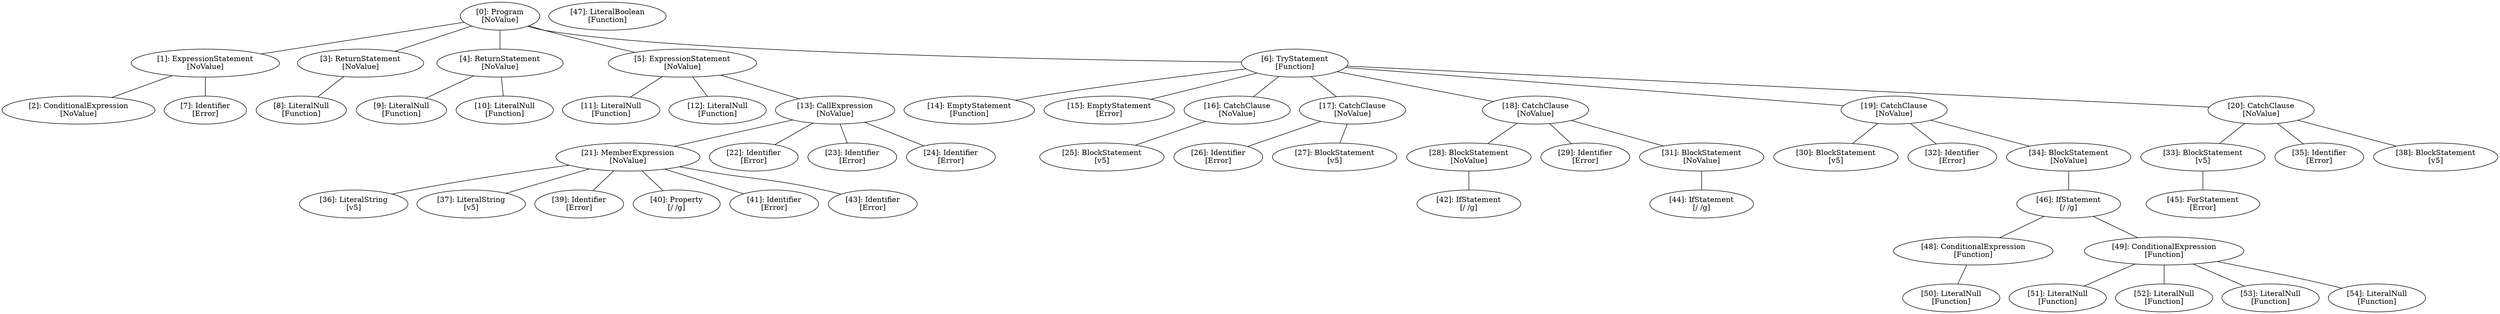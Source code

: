 // Result
graph {
	0 [label="[0]: Program
[NoValue]"]
	1 [label="[1]: ExpressionStatement
[NoValue]"]
	2 [label="[2]: ConditionalExpression
[NoValue]"]
	3 [label="[3]: ReturnStatement
[NoValue]"]
	4 [label="[4]: ReturnStatement
[NoValue]"]
	5 [label="[5]: ExpressionStatement
[NoValue]"]
	6 [label="[6]: TryStatement
[Function]"]
	7 [label="[7]: Identifier
[Error]"]
	8 [label="[8]: LiteralNull
[Function]"]
	9 [label="[9]: LiteralNull
[Function]"]
	10 [label="[10]: LiteralNull
[Function]"]
	11 [label="[11]: LiteralNull
[Function]"]
	12 [label="[12]: LiteralNull
[Function]"]
	13 [label="[13]: CallExpression
[NoValue]"]
	14 [label="[14]: EmptyStatement
[Function]"]
	15 [label="[15]: EmptyStatement
[Error]"]
	16 [label="[16]: CatchClause
[NoValue]"]
	17 [label="[17]: CatchClause
[NoValue]"]
	18 [label="[18]: CatchClause
[NoValue]"]
	19 [label="[19]: CatchClause
[NoValue]"]
	20 [label="[20]: CatchClause
[NoValue]"]
	21 [label="[21]: MemberExpression
[NoValue]"]
	22 [label="[22]: Identifier
[Error]"]
	23 [label="[23]: Identifier
[Error]"]
	24 [label="[24]: Identifier
[Error]"]
	25 [label="[25]: BlockStatement
[v5]"]
	26 [label="[26]: Identifier
[Error]"]
	27 [label="[27]: BlockStatement
[v5]"]
	28 [label="[28]: BlockStatement
[NoValue]"]
	29 [label="[29]: Identifier
[Error]"]
	30 [label="[30]: BlockStatement
[v5]"]
	31 [label="[31]: BlockStatement
[NoValue]"]
	32 [label="[32]: Identifier
[Error]"]
	33 [label="[33]: BlockStatement
[v5]"]
	34 [label="[34]: BlockStatement
[NoValue]"]
	35 [label="[35]: Identifier
[Error]"]
	36 [label="[36]: LiteralString
[v5]"]
	37 [label="[37]: LiteralString
[v5]"]
	38 [label="[38]: BlockStatement
[v5]"]
	39 [label="[39]: Identifier
[Error]"]
	40 [label="[40]: Property
[/ /g]"]
	41 [label="[41]: Identifier
[Error]"]
	42 [label="[42]: IfStatement
[/ /g]"]
	43 [label="[43]: Identifier
[Error]"]
	44 [label="[44]: IfStatement
[/ /g]"]
	45 [label="[45]: ForStatement
[Error]"]
	46 [label="[46]: IfStatement
[/ /g]"]
	47 [label="[47]: LiteralBoolean
[Function]"]
	48 [label="[48]: ConditionalExpression
[Function]"]
	49 [label="[49]: ConditionalExpression
[Function]"]
	50 [label="[50]: LiteralNull
[Function]"]
	51 [label="[51]: LiteralNull
[Function]"]
	52 [label="[52]: LiteralNull
[Function]"]
	53 [label="[53]: LiteralNull
[Function]"]
	54 [label="[54]: LiteralNull
[Function]"]
	0 -- 1
	0 -- 3
	0 -- 4
	0 -- 5
	0 -- 6
	1 -- 2
	1 -- 7
	3 -- 8
	4 -- 9
	4 -- 10
	5 -- 11
	5 -- 12
	5 -- 13
	6 -- 14
	6 -- 15
	6 -- 16
	6 -- 17
	6 -- 18
	6 -- 19
	6 -- 20
	13 -- 21
	13 -- 22
	13 -- 23
	13 -- 24
	16 -- 25
	17 -- 26
	17 -- 27
	18 -- 28
	18 -- 29
	18 -- 31
	19 -- 30
	19 -- 32
	19 -- 34
	20 -- 33
	20 -- 35
	20 -- 38
	21 -- 36
	21 -- 37
	21 -- 39
	21 -- 40
	21 -- 41
	21 -- 43
	28 -- 42
	31 -- 44
	33 -- 45
	34 -- 46
	46 -- 48
	46 -- 49
	48 -- 50
	49 -- 51
	49 -- 52
	49 -- 53
	49 -- 54
}
